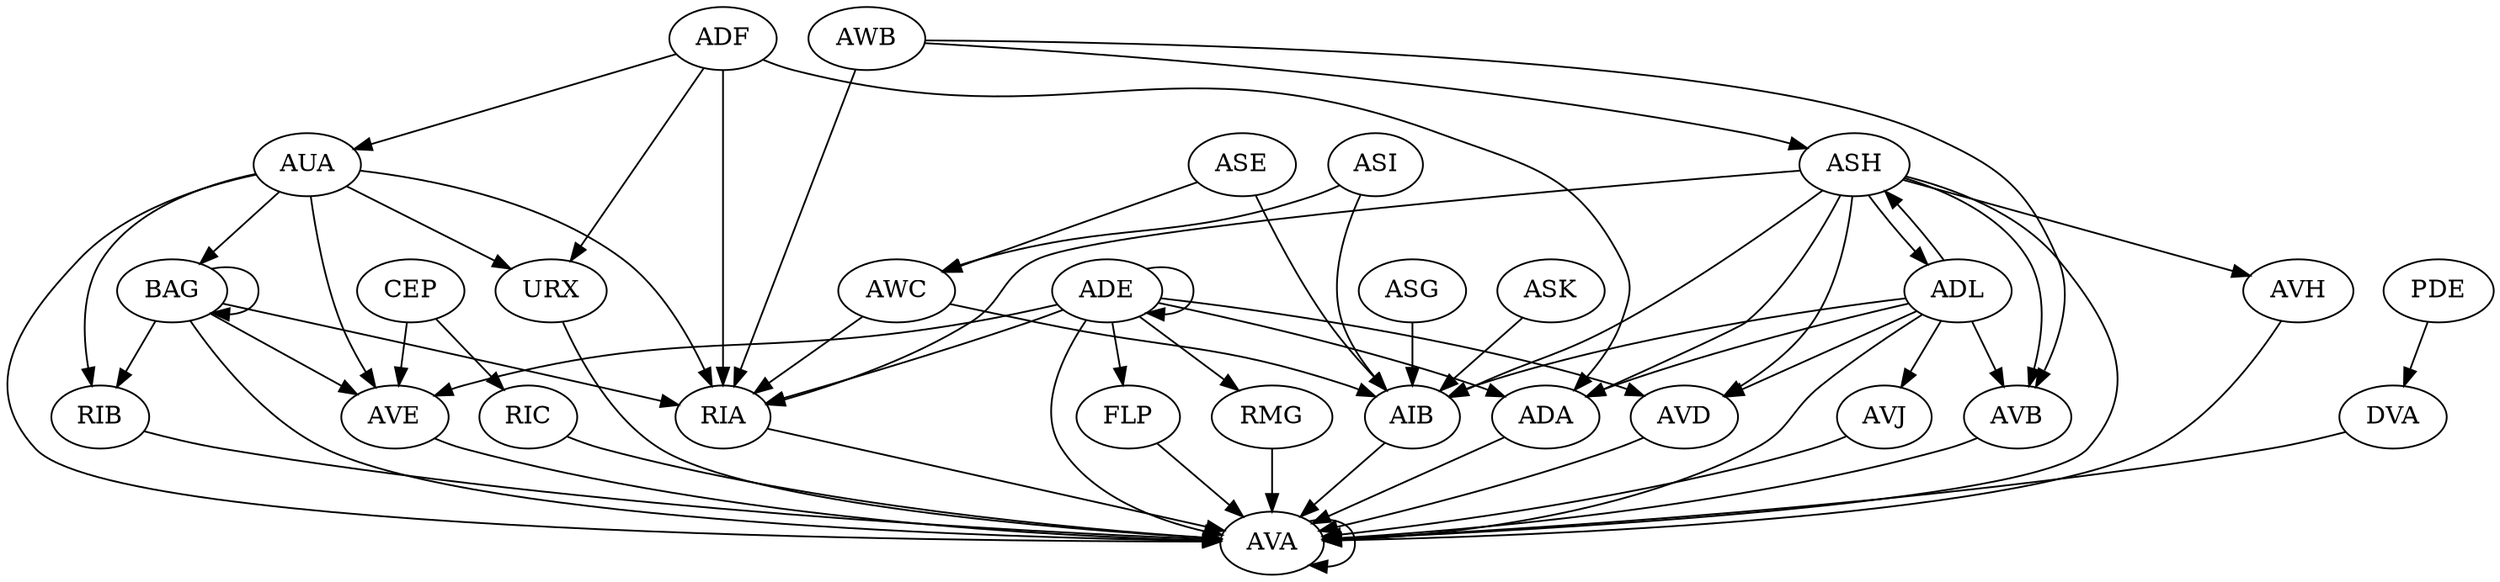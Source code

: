 digraph "" {
	AVJ	[layer=1];
	AVA	[layer=2];
	AVJ -> AVA	[key=0,
		weight=10];
	AVA -> AVA	[key=0,
		weight=19];
	AUA	[layer=1];
	AUA -> AVA	[key=0,
		weight=14];
	RIA	[layer=1];
	AUA -> RIA	[key=0,
		weight=43];
	BAG	[layer=1];
	AUA -> BAG	[key=0,
		weight=4];
	URX	[layer=1];
	AUA -> URX	[key=0,
		weight=6];
	AVE	[layer=1];
	AUA -> AVE	[key=0,
		weight=22];
	RIB	[layer=1];
	AUA -> RIB	[key=0,
		weight=66];
	RMG	[layer=1];
	RMG -> AVA	[key=0,
		weight=4];
	ADF	[layer=0];
	ADF -> AUA	[key=0,
		weight=21];
	ADF -> RIA	[key=0,
		weight=107];
	ADF -> URX	[key=0,
		weight=11];
	ADA	[layer=1];
	ADF -> ADA	[key=0,
		weight=6];
	RIA -> AVA	[key=0,
		weight=4];
	BAG -> AVA	[key=0,
		weight=7];
	BAG -> RIA	[key=0,
		weight=36];
	BAG -> BAG	[key=0,
		weight=4];
	BAG -> AVE	[key=0,
		weight=17];
	BAG -> RIB	[key=0,
		weight=42];
	ASG	[layer=0];
	AIB	[layer=1];
	ASG -> AIB	[key=0,
		weight=37];
	AIB -> AVA	[key=0,
		weight=7];
	AWB	[layer=0];
	AWB -> RIA	[key=0,
		weight=13];
	AVB	[layer=1];
	AWB -> AVB	[key=0,
		weight=4];
	ASH	[layer=1];
	AWB -> ASH	[key=0,
		weight=4];
	AVB -> AVA	[key=0,
		weight=47];
	AWC	[layer=0];
	AWC -> RIA	[key=0,
		weight=9];
	AWC -> AIB	[key=0,
		weight=35];
	CEP	[layer=0];
	RIC	[layer=1];
	CEP -> RIC	[key=0,
		weight=113];
	CEP -> AVE	[key=0,
		weight=40];
	RIC -> AVA	[key=0,
		weight=61];
	PDE	[layer=0];
	DVA	[layer=1];
	PDE -> DVA	[key=0,
		weight=8];
	DVA -> AVA	[key=0,
		weight=8];
	URX -> AVA	[key=0,
		weight=3];
	ADA -> AVA	[key=0,
		weight=18];
	AVE -> AVA	[key=0,
		weight=67];
	ADL	[layer=1];
	ADL -> AVJ	[key=0,
		weight=17];
	ADL -> AVA	[key=0,
		weight=22];
	ADL -> AIB	[key=0,
		weight=53];
	ADL -> AVB	[key=0,
		weight=22];
	ADL -> ADA	[key=0,
		weight=2];
	AVD	[layer=1];
	ADL -> AVD	[key=0,
		weight=48];
	ADL -> ASH	[key=0,
		weight=10];
	AVD -> AVA	[key=0,
		weight=167];
	AVH	[layer=1];
	AVH -> AVA	[key=0,
		weight=2];
	RIB -> AVA	[key=0,
		weight=11];
	ASH -> AVA	[key=0,
		weight=26];
	ASH -> RIA	[key=0,
		weight=12];
	ASH -> AIB	[key=0,
		weight=20];
	ASH -> AVB	[key=0,
		weight=20];
	ASH -> ADA	[key=0,
		weight=7];
	ASH -> ADL	[key=0,
		weight=19];
	ASH -> AVD	[key=0,
		weight=56];
	ASH -> AVH	[key=0,
		weight=3];
	ADE	[layer=1];
	ADE -> AVA	[key=0,
		weight=29];
	ADE -> RMG	[key=0,
		weight=12];
	ADE -> RIA	[key=0,
		weight=3];
	ADE -> ADA	[key=0,
		weight=2];
	ADE -> AVE	[key=0,
		weight=7];
	ADE -> AVD	[key=0,
		weight=7];
	ADE -> ADE	[key=0,
		weight=8];
	FLP	[layer=1];
	ADE -> FLP	[key=0,
		weight=9];
	FLP -> AVA	[key=0,
		weight=114];
	ASI	[layer=0];
	ASI -> AIB	[key=0,
		weight=6];
	ASI -> AWC	[key=0,
		weight=5];
	ASE	[layer=0];
	ASE -> AIB	[key=0,
		weight=65];
	ASE -> AWC	[key=0,
		weight=17];
	ASK	[layer=0];
	ASK -> AIB	[key=0,
		weight=11];
}
